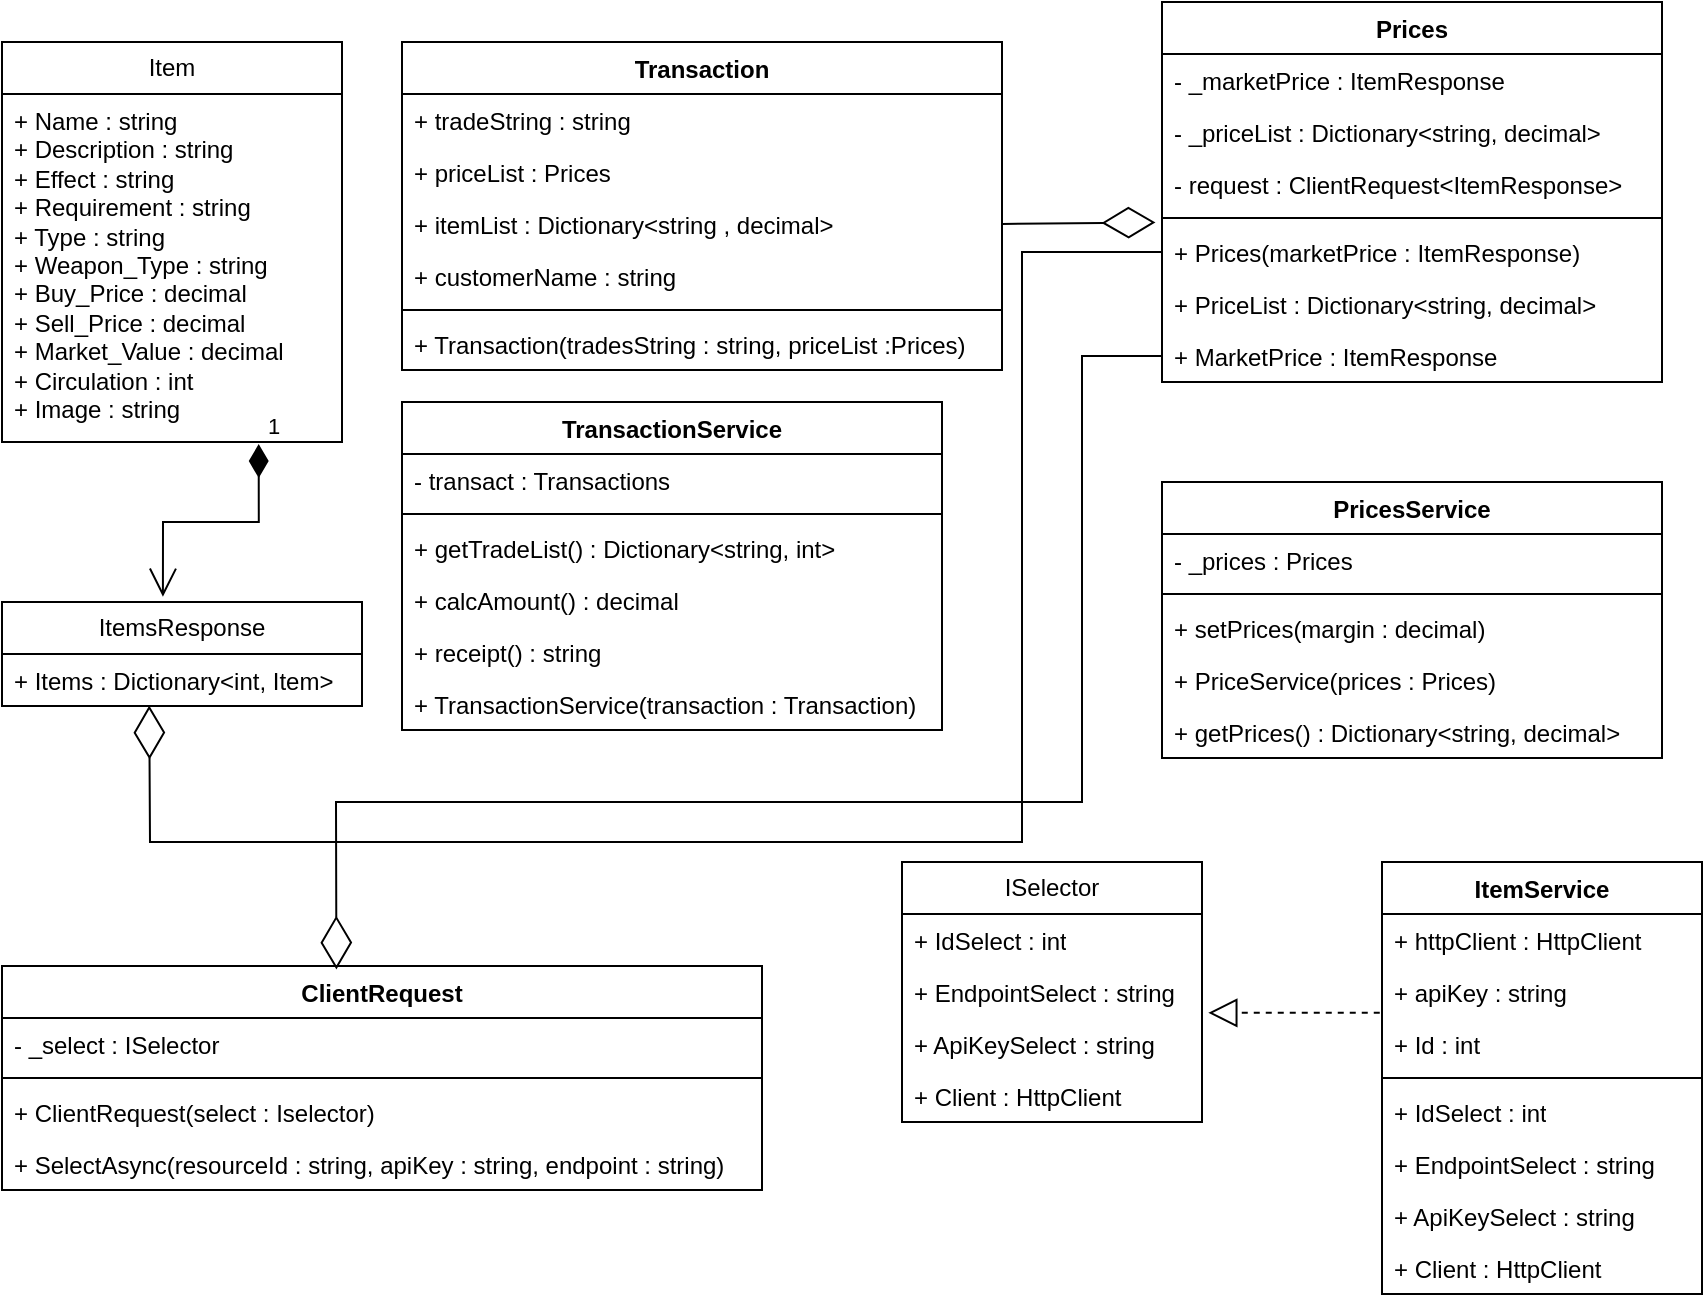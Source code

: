 <mxfile version="24.0.7" type="device">
  <diagram name="Page-1" id="ZKuhUN0oTgZdEhbiZJY5">
    <mxGraphModel dx="1050" dy="557" grid="1" gridSize="10" guides="1" tooltips="1" connect="1" arrows="1" fold="1" page="1" pageScale="1" pageWidth="850" pageHeight="1100" math="0" shadow="0">
      <root>
        <mxCell id="0" />
        <mxCell id="1" parent="0" />
        <mxCell id="KGRDH0bTMpzrA9vCz5w1-1" value="Item" style="swimlane;fontStyle=0;childLayout=stackLayout;horizontal=1;startSize=26;fillColor=none;horizontalStack=0;resizeParent=1;resizeParentMax=0;resizeLast=0;collapsible=1;marginBottom=0;whiteSpace=wrap;html=1;" vertex="1" parent="1">
          <mxGeometry x="10" y="70" width="170" height="200" as="geometry" />
        </mxCell>
        <mxCell id="KGRDH0bTMpzrA9vCz5w1-2" value="+ Name : string&lt;div&gt;+ Description : string&lt;/div&gt;&lt;div&gt;+ Effect : string&lt;/div&gt;&lt;div&gt;+ Requirement : string&lt;/div&gt;&lt;div&gt;+ Type : string&lt;/div&gt;&lt;div&gt;+ Weapon_Type : string&lt;/div&gt;&lt;div&gt;+ Buy_Price : decimal&lt;/div&gt;&lt;div&gt;+ Sell_Price : decimal&lt;/div&gt;&lt;div&gt;+ Market_Value : decimal&lt;/div&gt;&lt;div&gt;+ Circulation : int&lt;/div&gt;&lt;div&gt;+ Image : string&lt;/div&gt;" style="text;strokeColor=none;fillColor=none;align=left;verticalAlign=top;spacingLeft=4;spacingRight=4;overflow=hidden;rotatable=0;points=[[0,0.5],[1,0.5]];portConstraint=eastwest;whiteSpace=wrap;html=1;" vertex="1" parent="KGRDH0bTMpzrA9vCz5w1-1">
          <mxGeometry y="26" width="170" height="174" as="geometry" />
        </mxCell>
        <mxCell id="KGRDH0bTMpzrA9vCz5w1-5" value="ItemsResponse" style="swimlane;fontStyle=0;childLayout=stackLayout;horizontal=1;startSize=26;fillColor=none;horizontalStack=0;resizeParent=1;resizeParentMax=0;resizeLast=0;collapsible=1;marginBottom=0;whiteSpace=wrap;html=1;" vertex="1" parent="1">
          <mxGeometry x="10" y="350" width="180" height="52" as="geometry" />
        </mxCell>
        <mxCell id="KGRDH0bTMpzrA9vCz5w1-6" value="+ Items : Dictionary&amp;lt;int, Item&amp;gt;" style="text;strokeColor=none;fillColor=none;align=left;verticalAlign=top;spacingLeft=4;spacingRight=4;overflow=hidden;rotatable=0;points=[[0,0.5],[1,0.5]];portConstraint=eastwest;whiteSpace=wrap;html=1;" vertex="1" parent="KGRDH0bTMpzrA9vCz5w1-5">
          <mxGeometry y="26" width="180" height="26" as="geometry" />
        </mxCell>
        <mxCell id="KGRDH0bTMpzrA9vCz5w1-10" value="1" style="endArrow=open;html=1;endSize=12;startArrow=diamondThin;startSize=14;startFill=1;edgeStyle=orthogonalEdgeStyle;align=left;verticalAlign=bottom;rounded=0;entryX=0.447;entryY=-0.05;entryDx=0;entryDy=0;entryPerimeter=0;exitX=0.755;exitY=1.006;exitDx=0;exitDy=0;exitPerimeter=0;" edge="1" parent="1" source="KGRDH0bTMpzrA9vCz5w1-2" target="KGRDH0bTMpzrA9vCz5w1-5">
          <mxGeometry x="-1" y="3" relative="1" as="geometry">
            <mxPoint x="200" y="320" as="sourcePoint" />
            <mxPoint x="220" y="350" as="targetPoint" />
          </mxGeometry>
        </mxCell>
        <mxCell id="KGRDH0bTMpzrA9vCz5w1-16" value="Prices" style="swimlane;fontStyle=1;align=center;verticalAlign=top;childLayout=stackLayout;horizontal=1;startSize=26;horizontalStack=0;resizeParent=1;resizeParentMax=0;resizeLast=0;collapsible=1;marginBottom=0;whiteSpace=wrap;html=1;" vertex="1" parent="1">
          <mxGeometry x="590" y="50" width="250" height="190" as="geometry" />
        </mxCell>
        <mxCell id="KGRDH0bTMpzrA9vCz5w1-17" value="- _marketPrice : ItemResponse" style="text;strokeColor=none;fillColor=none;align=left;verticalAlign=top;spacingLeft=4;spacingRight=4;overflow=hidden;rotatable=0;points=[[0,0.5],[1,0.5]];portConstraint=eastwest;whiteSpace=wrap;html=1;" vertex="1" parent="KGRDH0bTMpzrA9vCz5w1-16">
          <mxGeometry y="26" width="250" height="26" as="geometry" />
        </mxCell>
        <mxCell id="KGRDH0bTMpzrA9vCz5w1-21" value="- _priceList : Dictionary&amp;lt;string, decimal&amp;gt;" style="text;strokeColor=none;fillColor=none;align=left;verticalAlign=top;spacingLeft=4;spacingRight=4;overflow=hidden;rotatable=0;points=[[0,0.5],[1,0.5]];portConstraint=eastwest;whiteSpace=wrap;html=1;" vertex="1" parent="KGRDH0bTMpzrA9vCz5w1-16">
          <mxGeometry y="52" width="250" height="26" as="geometry" />
        </mxCell>
        <mxCell id="KGRDH0bTMpzrA9vCz5w1-20" value="- request : ClientRequest&amp;lt;ItemResponse&amp;gt;" style="text;strokeColor=none;fillColor=none;align=left;verticalAlign=top;spacingLeft=4;spacingRight=4;overflow=hidden;rotatable=0;points=[[0,0.5],[1,0.5]];portConstraint=eastwest;whiteSpace=wrap;html=1;" vertex="1" parent="KGRDH0bTMpzrA9vCz5w1-16">
          <mxGeometry y="78" width="250" height="26" as="geometry" />
        </mxCell>
        <mxCell id="KGRDH0bTMpzrA9vCz5w1-18" value="" style="line;strokeWidth=1;fillColor=none;align=left;verticalAlign=middle;spacingTop=-1;spacingLeft=3;spacingRight=3;rotatable=0;labelPosition=right;points=[];portConstraint=eastwest;strokeColor=inherit;" vertex="1" parent="KGRDH0bTMpzrA9vCz5w1-16">
          <mxGeometry y="104" width="250" height="8" as="geometry" />
        </mxCell>
        <mxCell id="KGRDH0bTMpzrA9vCz5w1-19" value="+ Prices(marketPrice : ItemResponse)" style="text;strokeColor=none;fillColor=none;align=left;verticalAlign=top;spacingLeft=4;spacingRight=4;overflow=hidden;rotatable=0;points=[[0,0.5],[1,0.5]];portConstraint=eastwest;whiteSpace=wrap;html=1;" vertex="1" parent="KGRDH0bTMpzrA9vCz5w1-16">
          <mxGeometry y="112" width="250" height="26" as="geometry" />
        </mxCell>
        <mxCell id="KGRDH0bTMpzrA9vCz5w1-23" value="+ PriceList : Dictionary&amp;lt;string, decimal&amp;gt;" style="text;strokeColor=none;fillColor=none;align=left;verticalAlign=top;spacingLeft=4;spacingRight=4;overflow=hidden;rotatable=0;points=[[0,0.5],[1,0.5]];portConstraint=eastwest;whiteSpace=wrap;html=1;" vertex="1" parent="KGRDH0bTMpzrA9vCz5w1-16">
          <mxGeometry y="138" width="250" height="26" as="geometry" />
        </mxCell>
        <mxCell id="KGRDH0bTMpzrA9vCz5w1-22" value="+ MarketPrice : ItemResponse" style="text;strokeColor=none;fillColor=none;align=left;verticalAlign=top;spacingLeft=4;spacingRight=4;overflow=hidden;rotatable=0;points=[[0,0.5],[1,0.5]];portConstraint=eastwest;whiteSpace=wrap;html=1;" vertex="1" parent="KGRDH0bTMpzrA9vCz5w1-16">
          <mxGeometry y="164" width="250" height="26" as="geometry" />
        </mxCell>
        <mxCell id="KGRDH0bTMpzrA9vCz5w1-24" value="PricesService" style="swimlane;fontStyle=1;align=center;verticalAlign=top;childLayout=stackLayout;horizontal=1;startSize=26;horizontalStack=0;resizeParent=1;resizeParentMax=0;resizeLast=0;collapsible=1;marginBottom=0;whiteSpace=wrap;html=1;" vertex="1" parent="1">
          <mxGeometry x="590" y="290" width="250" height="138" as="geometry" />
        </mxCell>
        <mxCell id="KGRDH0bTMpzrA9vCz5w1-25" value="- _prices : Prices" style="text;strokeColor=none;fillColor=none;align=left;verticalAlign=top;spacingLeft=4;spacingRight=4;overflow=hidden;rotatable=0;points=[[0,0.5],[1,0.5]];portConstraint=eastwest;whiteSpace=wrap;html=1;" vertex="1" parent="KGRDH0bTMpzrA9vCz5w1-24">
          <mxGeometry y="26" width="250" height="26" as="geometry" />
        </mxCell>
        <mxCell id="KGRDH0bTMpzrA9vCz5w1-26" value="" style="line;strokeWidth=1;fillColor=none;align=left;verticalAlign=middle;spacingTop=-1;spacingLeft=3;spacingRight=3;rotatable=0;labelPosition=right;points=[];portConstraint=eastwest;strokeColor=inherit;" vertex="1" parent="KGRDH0bTMpzrA9vCz5w1-24">
          <mxGeometry y="52" width="250" height="8" as="geometry" />
        </mxCell>
        <mxCell id="KGRDH0bTMpzrA9vCz5w1-27" value="+ setPrices(margin : decimal)" style="text;strokeColor=none;fillColor=none;align=left;verticalAlign=top;spacingLeft=4;spacingRight=4;overflow=hidden;rotatable=0;points=[[0,0.5],[1,0.5]];portConstraint=eastwest;whiteSpace=wrap;html=1;" vertex="1" parent="KGRDH0bTMpzrA9vCz5w1-24">
          <mxGeometry y="60" width="250" height="26" as="geometry" />
        </mxCell>
        <mxCell id="KGRDH0bTMpzrA9vCz5w1-29" value="+ PriceService(prices : Prices)" style="text;strokeColor=none;fillColor=none;align=left;verticalAlign=top;spacingLeft=4;spacingRight=4;overflow=hidden;rotatable=0;points=[[0,0.5],[1,0.5]];portConstraint=eastwest;whiteSpace=wrap;html=1;" vertex="1" parent="KGRDH0bTMpzrA9vCz5w1-24">
          <mxGeometry y="86" width="250" height="26" as="geometry" />
        </mxCell>
        <mxCell id="KGRDH0bTMpzrA9vCz5w1-28" value="+ getPrices() : Dictionary&amp;lt;string, decimal&amp;gt;" style="text;strokeColor=none;fillColor=none;align=left;verticalAlign=top;spacingLeft=4;spacingRight=4;overflow=hidden;rotatable=0;points=[[0,0.5],[1,0.5]];portConstraint=eastwest;whiteSpace=wrap;html=1;" vertex="1" parent="KGRDH0bTMpzrA9vCz5w1-24">
          <mxGeometry y="112" width="250" height="26" as="geometry" />
        </mxCell>
        <mxCell id="KGRDH0bTMpzrA9vCz5w1-42" value="TransactionService" style="swimlane;fontStyle=1;align=center;verticalAlign=top;childLayout=stackLayout;horizontal=1;startSize=26;horizontalStack=0;resizeParent=1;resizeParentMax=0;resizeLast=0;collapsible=1;marginBottom=0;whiteSpace=wrap;html=1;" vertex="1" parent="1">
          <mxGeometry x="210" y="250" width="270" height="164" as="geometry" />
        </mxCell>
        <mxCell id="KGRDH0bTMpzrA9vCz5w1-43" value="- transact : Transactions" style="text;strokeColor=none;fillColor=none;align=left;verticalAlign=top;spacingLeft=4;spacingRight=4;overflow=hidden;rotatable=0;points=[[0,0.5],[1,0.5]];portConstraint=eastwest;whiteSpace=wrap;html=1;" vertex="1" parent="KGRDH0bTMpzrA9vCz5w1-42">
          <mxGeometry y="26" width="270" height="26" as="geometry" />
        </mxCell>
        <mxCell id="KGRDH0bTMpzrA9vCz5w1-44" value="" style="line;strokeWidth=1;fillColor=none;align=left;verticalAlign=middle;spacingTop=-1;spacingLeft=3;spacingRight=3;rotatable=0;labelPosition=right;points=[];portConstraint=eastwest;strokeColor=inherit;" vertex="1" parent="KGRDH0bTMpzrA9vCz5w1-42">
          <mxGeometry y="52" width="270" height="8" as="geometry" />
        </mxCell>
        <mxCell id="KGRDH0bTMpzrA9vCz5w1-45" value="+ getTradeList() : Dictionary&amp;lt;string, int&amp;gt;" style="text;strokeColor=none;fillColor=none;align=left;verticalAlign=top;spacingLeft=4;spacingRight=4;overflow=hidden;rotatable=0;points=[[0,0.5],[1,0.5]];portConstraint=eastwest;whiteSpace=wrap;html=1;" vertex="1" parent="KGRDH0bTMpzrA9vCz5w1-42">
          <mxGeometry y="60" width="270" height="26" as="geometry" />
        </mxCell>
        <mxCell id="KGRDH0bTMpzrA9vCz5w1-68" value="+ calcAmount() : decimal" style="text;strokeColor=none;fillColor=none;align=left;verticalAlign=top;spacingLeft=4;spacingRight=4;overflow=hidden;rotatable=0;points=[[0,0.5],[1,0.5]];portConstraint=eastwest;whiteSpace=wrap;html=1;" vertex="1" parent="KGRDH0bTMpzrA9vCz5w1-42">
          <mxGeometry y="86" width="270" height="26" as="geometry" />
        </mxCell>
        <mxCell id="KGRDH0bTMpzrA9vCz5w1-67" value="+ receipt() : string" style="text;strokeColor=none;fillColor=none;align=left;verticalAlign=top;spacingLeft=4;spacingRight=4;overflow=hidden;rotatable=0;points=[[0,0.5],[1,0.5]];portConstraint=eastwest;whiteSpace=wrap;html=1;" vertex="1" parent="KGRDH0bTMpzrA9vCz5w1-42">
          <mxGeometry y="112" width="270" height="26" as="geometry" />
        </mxCell>
        <mxCell id="KGRDH0bTMpzrA9vCz5w1-66" value="+ TransactionService(transaction : Transaction)" style="text;strokeColor=none;fillColor=none;align=left;verticalAlign=top;spacingLeft=4;spacingRight=4;overflow=hidden;rotatable=0;points=[[0,0.5],[1,0.5]];portConstraint=eastwest;whiteSpace=wrap;html=1;" vertex="1" parent="KGRDH0bTMpzrA9vCz5w1-42">
          <mxGeometry y="138" width="270" height="26" as="geometry" />
        </mxCell>
        <mxCell id="KGRDH0bTMpzrA9vCz5w1-46" value="ISelector" style="swimlane;fontStyle=0;childLayout=stackLayout;horizontal=1;startSize=26;fillColor=none;horizontalStack=0;resizeParent=1;resizeParentMax=0;resizeLast=0;collapsible=1;marginBottom=0;whiteSpace=wrap;html=1;" vertex="1" parent="1">
          <mxGeometry x="460" y="480" width="150" height="130" as="geometry" />
        </mxCell>
        <mxCell id="KGRDH0bTMpzrA9vCz5w1-47" value="+ IdSelect : int" style="text;strokeColor=none;fillColor=none;align=left;verticalAlign=top;spacingLeft=4;spacingRight=4;overflow=hidden;rotatable=0;points=[[0,0.5],[1,0.5]];portConstraint=eastwest;whiteSpace=wrap;html=1;" vertex="1" parent="KGRDH0bTMpzrA9vCz5w1-46">
          <mxGeometry y="26" width="150" height="26" as="geometry" />
        </mxCell>
        <mxCell id="KGRDH0bTMpzrA9vCz5w1-48" value="+ EndpointSelect : string" style="text;strokeColor=none;fillColor=none;align=left;verticalAlign=top;spacingLeft=4;spacingRight=4;overflow=hidden;rotatable=0;points=[[0,0.5],[1,0.5]];portConstraint=eastwest;whiteSpace=wrap;html=1;" vertex="1" parent="KGRDH0bTMpzrA9vCz5w1-46">
          <mxGeometry y="52" width="150" height="26" as="geometry" />
        </mxCell>
        <mxCell id="KGRDH0bTMpzrA9vCz5w1-49" value="+ ApiKeySelect : string" style="text;strokeColor=none;fillColor=none;align=left;verticalAlign=top;spacingLeft=4;spacingRight=4;overflow=hidden;rotatable=0;points=[[0,0.5],[1,0.5]];portConstraint=eastwest;whiteSpace=wrap;html=1;" vertex="1" parent="KGRDH0bTMpzrA9vCz5w1-46">
          <mxGeometry y="78" width="150" height="26" as="geometry" />
        </mxCell>
        <mxCell id="KGRDH0bTMpzrA9vCz5w1-58" value="+ Client : HttpClient" style="text;strokeColor=none;fillColor=none;align=left;verticalAlign=top;spacingLeft=4;spacingRight=4;overflow=hidden;rotatable=0;points=[[0,0.5],[1,0.5]];portConstraint=eastwest;whiteSpace=wrap;html=1;" vertex="1" parent="KGRDH0bTMpzrA9vCz5w1-46">
          <mxGeometry y="104" width="150" height="26" as="geometry" />
        </mxCell>
        <mxCell id="KGRDH0bTMpzrA9vCz5w1-50" value="ClientRequest" style="swimlane;fontStyle=1;align=center;verticalAlign=top;childLayout=stackLayout;horizontal=1;startSize=26;horizontalStack=0;resizeParent=1;resizeParentMax=0;resizeLast=0;collapsible=1;marginBottom=0;whiteSpace=wrap;html=1;" vertex="1" parent="1">
          <mxGeometry x="10" y="532" width="380" height="112" as="geometry" />
        </mxCell>
        <mxCell id="KGRDH0bTMpzrA9vCz5w1-51" value="- _select : ISelector" style="text;strokeColor=none;fillColor=none;align=left;verticalAlign=top;spacingLeft=4;spacingRight=4;overflow=hidden;rotatable=0;points=[[0,0.5],[1,0.5]];portConstraint=eastwest;whiteSpace=wrap;html=1;" vertex="1" parent="KGRDH0bTMpzrA9vCz5w1-50">
          <mxGeometry y="26" width="380" height="26" as="geometry" />
        </mxCell>
        <mxCell id="KGRDH0bTMpzrA9vCz5w1-52" value="" style="line;strokeWidth=1;fillColor=none;align=left;verticalAlign=middle;spacingTop=-1;spacingLeft=3;spacingRight=3;rotatable=0;labelPosition=right;points=[];portConstraint=eastwest;strokeColor=inherit;" vertex="1" parent="KGRDH0bTMpzrA9vCz5w1-50">
          <mxGeometry y="52" width="380" height="8" as="geometry" />
        </mxCell>
        <mxCell id="KGRDH0bTMpzrA9vCz5w1-53" value="+ ClientRequest(select : Iselector)" style="text;strokeColor=none;fillColor=none;align=left;verticalAlign=top;spacingLeft=4;spacingRight=4;overflow=hidden;rotatable=0;points=[[0,0.5],[1,0.5]];portConstraint=eastwest;whiteSpace=wrap;html=1;" vertex="1" parent="KGRDH0bTMpzrA9vCz5w1-50">
          <mxGeometry y="60" width="380" height="26" as="geometry" />
        </mxCell>
        <mxCell id="KGRDH0bTMpzrA9vCz5w1-76" value="+ SelectAsync(resourceId : string, apiKey : string, endpoint : string)" style="text;strokeColor=none;fillColor=none;align=left;verticalAlign=top;spacingLeft=4;spacingRight=4;overflow=hidden;rotatable=0;points=[[0,0.5],[1,0.5]];portConstraint=eastwest;whiteSpace=wrap;html=1;" vertex="1" parent="KGRDH0bTMpzrA9vCz5w1-50">
          <mxGeometry y="86" width="380" height="26" as="geometry" />
        </mxCell>
        <mxCell id="KGRDH0bTMpzrA9vCz5w1-54" value="ItemService" style="swimlane;fontStyle=1;align=center;verticalAlign=top;childLayout=stackLayout;horizontal=1;startSize=26;horizontalStack=0;resizeParent=1;resizeParentMax=0;resizeLast=0;collapsible=1;marginBottom=0;whiteSpace=wrap;html=1;" vertex="1" parent="1">
          <mxGeometry x="700" y="480" width="160" height="216" as="geometry" />
        </mxCell>
        <mxCell id="KGRDH0bTMpzrA9vCz5w1-55" value="+ httpClient : HttpClient" style="text;strokeColor=none;fillColor=none;align=left;verticalAlign=top;spacingLeft=4;spacingRight=4;overflow=hidden;rotatable=0;points=[[0,0.5],[1,0.5]];portConstraint=eastwest;whiteSpace=wrap;html=1;" vertex="1" parent="KGRDH0bTMpzrA9vCz5w1-54">
          <mxGeometry y="26" width="160" height="26" as="geometry" />
        </mxCell>
        <mxCell id="KGRDH0bTMpzrA9vCz5w1-70" value="+ apiKey : string" style="text;strokeColor=none;fillColor=none;align=left;verticalAlign=top;spacingLeft=4;spacingRight=4;overflow=hidden;rotatable=0;points=[[0,0.5],[1,0.5]];portConstraint=eastwest;whiteSpace=wrap;html=1;" vertex="1" parent="KGRDH0bTMpzrA9vCz5w1-54">
          <mxGeometry y="52" width="160" height="26" as="geometry" />
        </mxCell>
        <mxCell id="KGRDH0bTMpzrA9vCz5w1-69" value="+ Id : int" style="text;strokeColor=none;fillColor=none;align=left;verticalAlign=top;spacingLeft=4;spacingRight=4;overflow=hidden;rotatable=0;points=[[0,0.5],[1,0.5]];portConstraint=eastwest;whiteSpace=wrap;html=1;" vertex="1" parent="KGRDH0bTMpzrA9vCz5w1-54">
          <mxGeometry y="78" width="160" height="26" as="geometry" />
        </mxCell>
        <mxCell id="KGRDH0bTMpzrA9vCz5w1-56" value="" style="line;strokeWidth=1;fillColor=none;align=left;verticalAlign=middle;spacingTop=-1;spacingLeft=3;spacingRight=3;rotatable=0;labelPosition=right;points=[];portConstraint=eastwest;strokeColor=inherit;" vertex="1" parent="KGRDH0bTMpzrA9vCz5w1-54">
          <mxGeometry y="104" width="160" height="8" as="geometry" />
        </mxCell>
        <mxCell id="KGRDH0bTMpzrA9vCz5w1-57" value="+ IdSelect : int" style="text;strokeColor=none;fillColor=none;align=left;verticalAlign=top;spacingLeft=4;spacingRight=4;overflow=hidden;rotatable=0;points=[[0,0.5],[1,0.5]];portConstraint=eastwest;whiteSpace=wrap;html=1;" vertex="1" parent="KGRDH0bTMpzrA9vCz5w1-54">
          <mxGeometry y="112" width="160" height="26" as="geometry" />
        </mxCell>
        <mxCell id="KGRDH0bTMpzrA9vCz5w1-75" value="+ EndpointSelect : string" style="text;strokeColor=none;fillColor=none;align=left;verticalAlign=top;spacingLeft=4;spacingRight=4;overflow=hidden;rotatable=0;points=[[0,0.5],[1,0.5]];portConstraint=eastwest;whiteSpace=wrap;html=1;" vertex="1" parent="KGRDH0bTMpzrA9vCz5w1-54">
          <mxGeometry y="138" width="160" height="26" as="geometry" />
        </mxCell>
        <mxCell id="KGRDH0bTMpzrA9vCz5w1-74" value="+ ApiKeySelect : string" style="text;strokeColor=none;fillColor=none;align=left;verticalAlign=top;spacingLeft=4;spacingRight=4;overflow=hidden;rotatable=0;points=[[0,0.5],[1,0.5]];portConstraint=eastwest;whiteSpace=wrap;html=1;" vertex="1" parent="KGRDH0bTMpzrA9vCz5w1-54">
          <mxGeometry y="164" width="160" height="26" as="geometry" />
        </mxCell>
        <mxCell id="KGRDH0bTMpzrA9vCz5w1-73" value="+ Client : HttpClient" style="text;strokeColor=none;fillColor=none;align=left;verticalAlign=top;spacingLeft=4;spacingRight=4;overflow=hidden;rotatable=0;points=[[0,0.5],[1,0.5]];portConstraint=eastwest;whiteSpace=wrap;html=1;" vertex="1" parent="KGRDH0bTMpzrA9vCz5w1-54">
          <mxGeometry y="190" width="160" height="26" as="geometry" />
        </mxCell>
        <mxCell id="KGRDH0bTMpzrA9vCz5w1-59" value="Transaction" style="swimlane;fontStyle=1;align=center;verticalAlign=top;childLayout=stackLayout;horizontal=1;startSize=26;horizontalStack=0;resizeParent=1;resizeParentMax=0;resizeLast=0;collapsible=1;marginBottom=0;whiteSpace=wrap;html=1;" vertex="1" parent="1">
          <mxGeometry x="210" y="70" width="300" height="164" as="geometry" />
        </mxCell>
        <mxCell id="KGRDH0bTMpzrA9vCz5w1-60" value="+ tradeString : string" style="text;strokeColor=none;fillColor=none;align=left;verticalAlign=top;spacingLeft=4;spacingRight=4;overflow=hidden;rotatable=0;points=[[0,0.5],[1,0.5]];portConstraint=eastwest;whiteSpace=wrap;html=1;" vertex="1" parent="KGRDH0bTMpzrA9vCz5w1-59">
          <mxGeometry y="26" width="300" height="26" as="geometry" />
        </mxCell>
        <mxCell id="KGRDH0bTMpzrA9vCz5w1-65" value="+ priceList : Prices" style="text;strokeColor=none;fillColor=none;align=left;verticalAlign=top;spacingLeft=4;spacingRight=4;overflow=hidden;rotatable=0;points=[[0,0.5],[1,0.5]];portConstraint=eastwest;whiteSpace=wrap;html=1;" vertex="1" parent="KGRDH0bTMpzrA9vCz5w1-59">
          <mxGeometry y="52" width="300" height="26" as="geometry" />
        </mxCell>
        <mxCell id="KGRDH0bTMpzrA9vCz5w1-64" value="+ itemList : Dictionary&amp;lt;string , decimal&amp;gt;" style="text;strokeColor=none;fillColor=none;align=left;verticalAlign=top;spacingLeft=4;spacingRight=4;overflow=hidden;rotatable=0;points=[[0,0.5],[1,0.5]];portConstraint=eastwest;whiteSpace=wrap;html=1;" vertex="1" parent="KGRDH0bTMpzrA9vCz5w1-59">
          <mxGeometry y="78" width="300" height="26" as="geometry" />
        </mxCell>
        <mxCell id="KGRDH0bTMpzrA9vCz5w1-63" value="+ customerName : string" style="text;strokeColor=none;fillColor=none;align=left;verticalAlign=top;spacingLeft=4;spacingRight=4;overflow=hidden;rotatable=0;points=[[0,0.5],[1,0.5]];portConstraint=eastwest;whiteSpace=wrap;html=1;" vertex="1" parent="KGRDH0bTMpzrA9vCz5w1-59">
          <mxGeometry y="104" width="300" height="26" as="geometry" />
        </mxCell>
        <mxCell id="KGRDH0bTMpzrA9vCz5w1-61" value="" style="line;strokeWidth=1;fillColor=none;align=left;verticalAlign=middle;spacingTop=-1;spacingLeft=3;spacingRight=3;rotatable=0;labelPosition=right;points=[];portConstraint=eastwest;strokeColor=inherit;" vertex="1" parent="KGRDH0bTMpzrA9vCz5w1-59">
          <mxGeometry y="130" width="300" height="8" as="geometry" />
        </mxCell>
        <mxCell id="KGRDH0bTMpzrA9vCz5w1-62" value="+ Transaction(tradesString : string, priceList :Prices)" style="text;strokeColor=none;fillColor=none;align=left;verticalAlign=top;spacingLeft=4;spacingRight=4;overflow=hidden;rotatable=0;points=[[0,0.5],[1,0.5]];portConstraint=eastwest;whiteSpace=wrap;html=1;" vertex="1" parent="KGRDH0bTMpzrA9vCz5w1-59">
          <mxGeometry y="138" width="300" height="26" as="geometry" />
        </mxCell>
        <mxCell id="KGRDH0bTMpzrA9vCz5w1-81" value="" style="endArrow=block;dashed=1;endFill=0;endSize=12;html=1;rounded=0;exitX=-0.007;exitY=0.9;exitDx=0;exitDy=0;exitPerimeter=0;entryX=1.021;entryY=-0.1;entryDx=0;entryDy=0;entryPerimeter=0;" edge="1" parent="1" source="KGRDH0bTMpzrA9vCz5w1-70" target="KGRDH0bTMpzrA9vCz5w1-49">
          <mxGeometry width="160" relative="1" as="geometry">
            <mxPoint x="400" y="320" as="sourcePoint" />
            <mxPoint x="660" y="490" as="targetPoint" />
          </mxGeometry>
        </mxCell>
        <mxCell id="KGRDH0bTMpzrA9vCz5w1-83" value="" style="endArrow=diamondThin;endFill=0;endSize=24;html=1;rounded=0;exitX=1;exitY=0.5;exitDx=0;exitDy=0;entryX=-0.013;entryY=-0.069;entryDx=0;entryDy=0;entryPerimeter=0;" edge="1" parent="1" source="KGRDH0bTMpzrA9vCz5w1-64" target="KGRDH0bTMpzrA9vCz5w1-19">
          <mxGeometry width="160" relative="1" as="geometry">
            <mxPoint x="510" y="153" as="sourcePoint" />
            <mxPoint x="670" y="153" as="targetPoint" />
          </mxGeometry>
        </mxCell>
        <mxCell id="KGRDH0bTMpzrA9vCz5w1-84" value="" style="endArrow=diamondThin;endFill=0;endSize=24;html=1;rounded=0;exitX=0;exitY=0.5;exitDx=0;exitDy=0;entryX=0.409;entryY=0.992;entryDx=0;entryDy=0;entryPerimeter=0;" edge="1" parent="1" source="KGRDH0bTMpzrA9vCz5w1-19" target="KGRDH0bTMpzrA9vCz5w1-6">
          <mxGeometry width="160" relative="1" as="geometry">
            <mxPoint x="380" y="440" as="sourcePoint" />
            <mxPoint x="540" y="440" as="targetPoint" />
            <Array as="points">
              <mxPoint x="520" y="175" />
              <mxPoint x="520" y="470" />
              <mxPoint x="84" y="470" />
            </Array>
          </mxGeometry>
        </mxCell>
        <mxCell id="KGRDH0bTMpzrA9vCz5w1-85" value="" style="endArrow=diamondThin;endFill=0;endSize=24;html=1;rounded=0;entryX=0.44;entryY=0.016;entryDx=0;entryDy=0;entryPerimeter=0;exitX=0;exitY=0.5;exitDx=0;exitDy=0;" edge="1" parent="1" source="KGRDH0bTMpzrA9vCz5w1-22" target="KGRDH0bTMpzrA9vCz5w1-50">
          <mxGeometry width="160" relative="1" as="geometry">
            <mxPoint x="400" y="420" as="sourcePoint" />
            <mxPoint x="560" y="420" as="targetPoint" />
            <Array as="points">
              <mxPoint x="550" y="227" />
              <mxPoint x="550" y="450" />
              <mxPoint x="177" y="450" />
            </Array>
          </mxGeometry>
        </mxCell>
      </root>
    </mxGraphModel>
  </diagram>
</mxfile>
